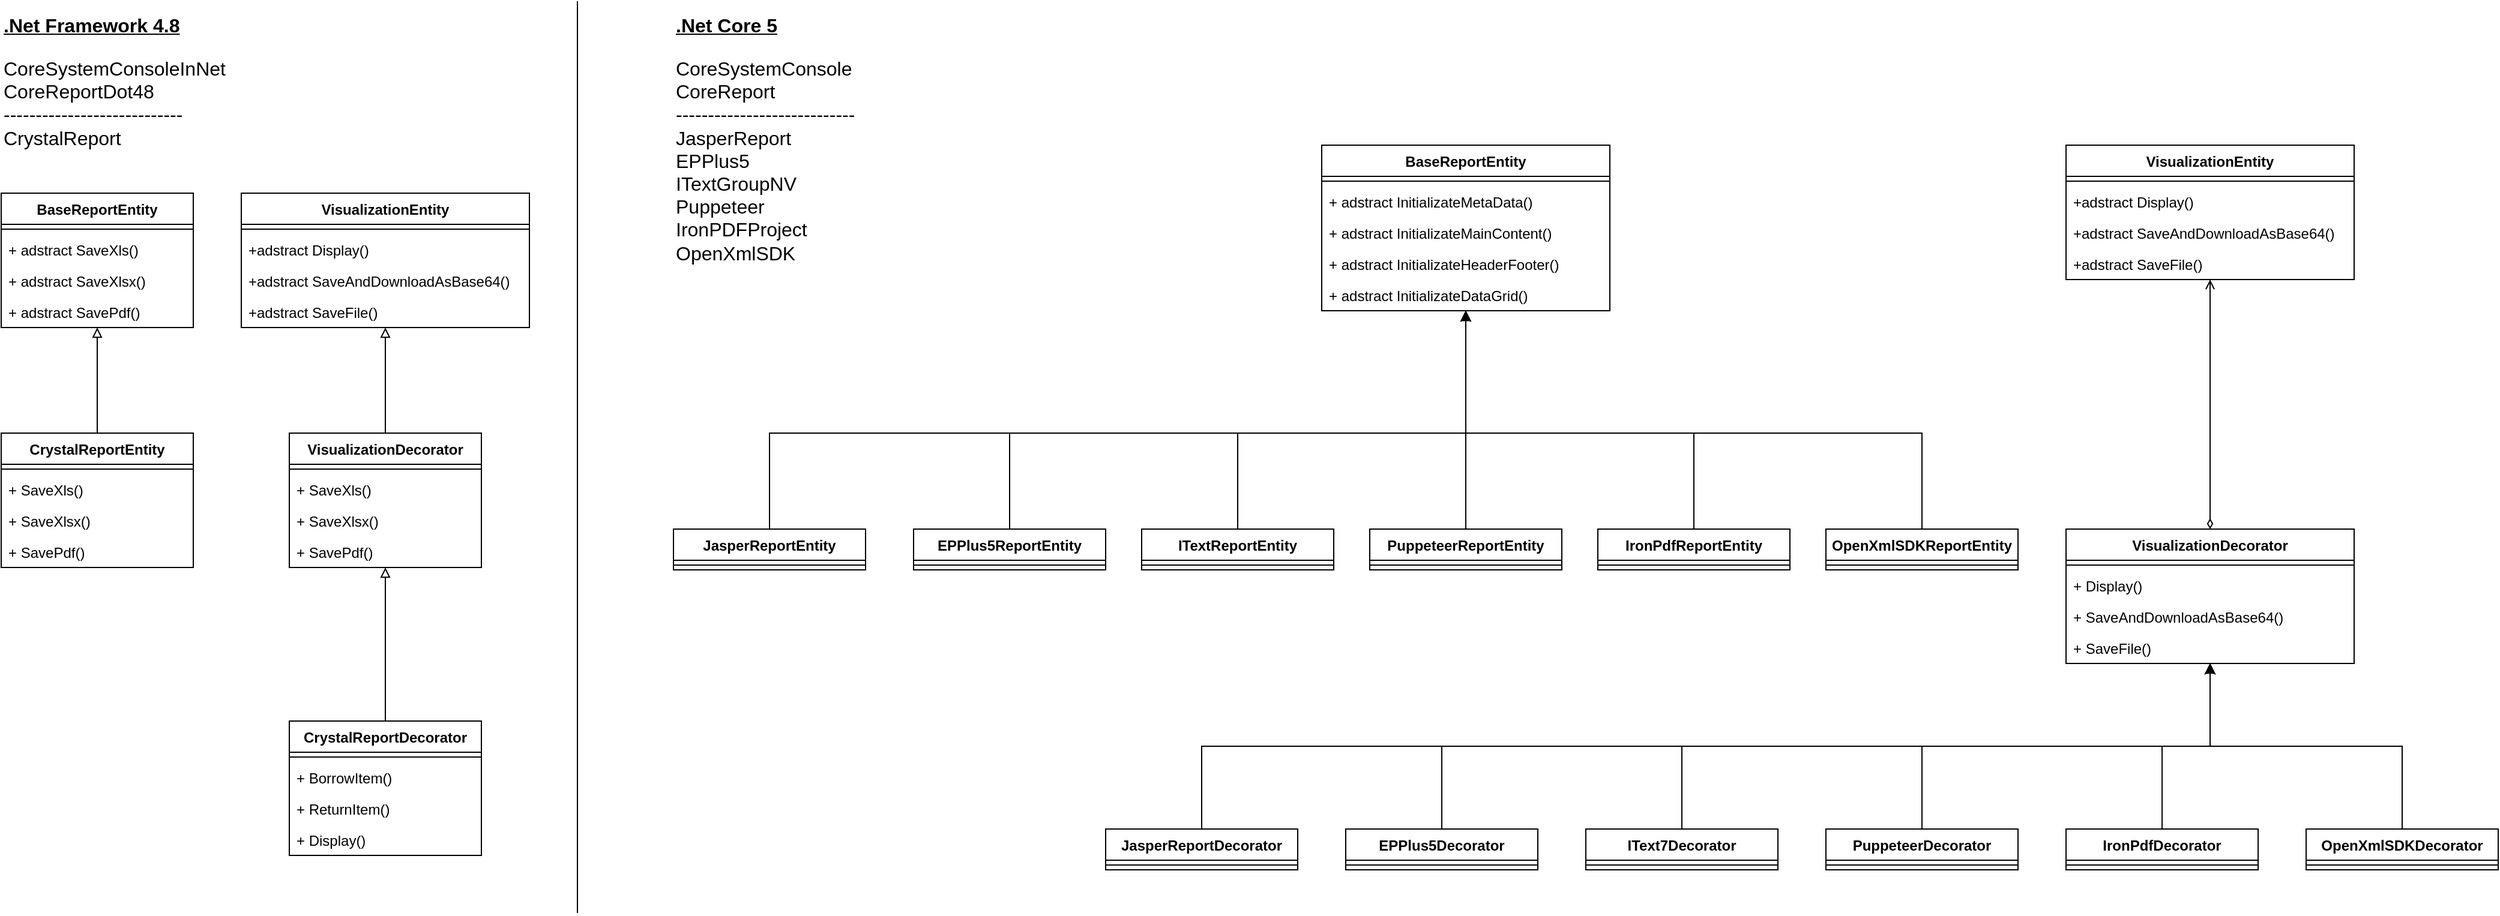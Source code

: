 <mxfile version="20.3.0" type="device"><diagram id="uCI0m5xqCiiVtw7OFyZH" name="Page-1"><mxGraphModel dx="1422" dy="857" grid="1" gridSize="10" guides="1" tooltips="1" connect="1" arrows="1" fold="1" page="1" pageScale="1" pageWidth="1169" pageHeight="827" math="0" shadow="0"><root><mxCell id="0"/><mxCell id="1" parent="0"/><mxCell id="KPfPwe3VB6EbUim7hPxt-77" value="BaseReportEntity" style="swimlane;fontStyle=1;align=center;verticalAlign=top;childLayout=stackLayout;horizontal=1;startSize=26;horizontalStack=0;resizeParent=1;resizeParentMax=0;resizeLast=0;collapsible=1;marginBottom=0;" parent="1" vertex="1"><mxGeometry x="80" y="200" width="160" height="112" as="geometry"/></mxCell><mxCell id="KPfPwe3VB6EbUim7hPxt-78" value="" style="line;strokeWidth=1;fillColor=none;align=left;verticalAlign=middle;spacingTop=-1;spacingLeft=3;spacingRight=3;rotatable=0;labelPosition=right;points=[];portConstraint=eastwest;" parent="KPfPwe3VB6EbUim7hPxt-77" vertex="1"><mxGeometry y="26" width="160" height="8" as="geometry"/></mxCell><mxCell id="KPfPwe3VB6EbUim7hPxt-103" value="+ adstract SaveXls()" style="text;strokeColor=none;fillColor=none;align=left;verticalAlign=top;spacingLeft=4;spacingRight=4;overflow=hidden;rotatable=0;points=[[0,0.5],[1,0.5]];portConstraint=eastwest;" parent="KPfPwe3VB6EbUim7hPxt-77" vertex="1"><mxGeometry y="34" width="160" height="26" as="geometry"/></mxCell><mxCell id="KPfPwe3VB6EbUim7hPxt-79" value="+ adstract SaveXlsx()" style="text;strokeColor=none;fillColor=none;align=left;verticalAlign=top;spacingLeft=4;spacingRight=4;overflow=hidden;rotatable=0;points=[[0,0.5],[1,0.5]];portConstraint=eastwest;" parent="KPfPwe3VB6EbUim7hPxt-77" vertex="1"><mxGeometry y="60" width="160" height="26" as="geometry"/></mxCell><mxCell id="KPfPwe3VB6EbUim7hPxt-102" value="+ adstract SavePdf()" style="text;strokeColor=none;fillColor=none;align=left;verticalAlign=top;spacingLeft=4;spacingRight=4;overflow=hidden;rotatable=0;points=[[0,0.5],[1,0.5]];portConstraint=eastwest;" parent="KPfPwe3VB6EbUim7hPxt-77" vertex="1"><mxGeometry y="86" width="160" height="26" as="geometry"/></mxCell><mxCell id="KPfPwe3VB6EbUim7hPxt-81" style="edgeStyle=orthogonalEdgeStyle;rounded=0;orthogonalLoop=1;jettySize=auto;html=1;startArrow=none;startFill=0;endArrow=block;endFill=0;exitX=0.5;exitY=0;exitDx=0;exitDy=0;" parent="1" source="KPfPwe3VB6EbUim7hPxt-82" target="-oGnkw3z9SE6EhbBDdGn-91" edge="1"><mxGeometry relative="1" as="geometry"/></mxCell><mxCell id="KPfPwe3VB6EbUim7hPxt-82" value="VisualizationDecorator" style="swimlane;fontStyle=1;align=center;verticalAlign=top;childLayout=stackLayout;horizontal=1;startSize=26;horizontalStack=0;resizeParent=1;resizeParentMax=0;resizeLast=0;collapsible=1;marginBottom=0;" parent="1" vertex="1"><mxGeometry x="320" y="400" width="160" height="112" as="geometry"/></mxCell><mxCell id="KPfPwe3VB6EbUim7hPxt-83" value="" style="line;strokeWidth=1;fillColor=none;align=left;verticalAlign=middle;spacingTop=-1;spacingLeft=3;spacingRight=3;rotatable=0;labelPosition=right;points=[];portConstraint=eastwest;" parent="KPfPwe3VB6EbUim7hPxt-82" vertex="1"><mxGeometry y="26" width="160" height="8" as="geometry"/></mxCell><mxCell id="KPfPwe3VB6EbUim7hPxt-114" value="+ SaveXls()" style="text;strokeColor=none;fillColor=none;align=left;verticalAlign=top;spacingLeft=4;spacingRight=4;overflow=hidden;rotatable=0;points=[[0,0.5],[1,0.5]];portConstraint=eastwest;" parent="KPfPwe3VB6EbUim7hPxt-82" vertex="1"><mxGeometry y="34" width="160" height="26" as="geometry"/></mxCell><mxCell id="KPfPwe3VB6EbUim7hPxt-115" value="+ SaveXlsx()" style="text;strokeColor=none;fillColor=none;align=left;verticalAlign=top;spacingLeft=4;spacingRight=4;overflow=hidden;rotatable=0;points=[[0,0.5],[1,0.5]];portConstraint=eastwest;" parent="KPfPwe3VB6EbUim7hPxt-82" vertex="1"><mxGeometry y="60" width="160" height="26" as="geometry"/></mxCell><mxCell id="KPfPwe3VB6EbUim7hPxt-116" value="+ SavePdf()" style="text;strokeColor=none;fillColor=none;align=left;verticalAlign=top;spacingLeft=4;spacingRight=4;overflow=hidden;rotatable=0;points=[[0,0.5],[1,0.5]];portConstraint=eastwest;" parent="KPfPwe3VB6EbUim7hPxt-82" vertex="1"><mxGeometry y="86" width="160" height="26" as="geometry"/></mxCell><mxCell id="KPfPwe3VB6EbUim7hPxt-89" style="edgeStyle=orthogonalEdgeStyle;rounded=0;orthogonalLoop=1;jettySize=auto;html=1;startArrow=none;startFill=0;endArrow=block;endFill=0;exitX=0.5;exitY=0;exitDx=0;exitDy=0;" parent="1" source="KPfPwe3VB6EbUim7hPxt-90" target="KPfPwe3VB6EbUim7hPxt-82" edge="1"><mxGeometry relative="1" as="geometry"/></mxCell><mxCell id="KPfPwe3VB6EbUim7hPxt-90" value="CrystalReportDecorator" style="swimlane;fontStyle=1;align=center;verticalAlign=top;childLayout=stackLayout;horizontal=1;startSize=26;horizontalStack=0;resizeParent=1;resizeParentMax=0;resizeLast=0;collapsible=1;marginBottom=0;" parent="1" vertex="1"><mxGeometry x="320" y="640" width="160" height="112" as="geometry"/></mxCell><mxCell id="KPfPwe3VB6EbUim7hPxt-91" value="" style="line;strokeWidth=1;fillColor=none;align=left;verticalAlign=middle;spacingTop=-1;spacingLeft=3;spacingRight=3;rotatable=0;labelPosition=right;points=[];portConstraint=eastwest;" parent="KPfPwe3VB6EbUim7hPxt-90" vertex="1"><mxGeometry y="26" width="160" height="8" as="geometry"/></mxCell><mxCell id="KPfPwe3VB6EbUim7hPxt-92" value="+ BorrowItem()" style="text;strokeColor=none;fillColor=none;align=left;verticalAlign=top;spacingLeft=4;spacingRight=4;overflow=hidden;rotatable=0;points=[[0,0.5],[1,0.5]];portConstraint=eastwest;" parent="KPfPwe3VB6EbUim7hPxt-90" vertex="1"><mxGeometry y="34" width="160" height="26" as="geometry"/></mxCell><mxCell id="KPfPwe3VB6EbUim7hPxt-93" value="+ ReturnItem()" style="text;strokeColor=none;fillColor=none;align=left;verticalAlign=top;spacingLeft=4;spacingRight=4;overflow=hidden;rotatable=0;points=[[0,0.5],[1,0.5]];portConstraint=eastwest;" parent="KPfPwe3VB6EbUim7hPxt-90" vertex="1"><mxGeometry y="60" width="160" height="26" as="geometry"/></mxCell><mxCell id="KPfPwe3VB6EbUim7hPxt-94" value="+ Display()" style="text;strokeColor=none;fillColor=none;align=left;verticalAlign=top;spacingLeft=4;spacingRight=4;overflow=hidden;rotatable=0;points=[[0,0.5],[1,0.5]];portConstraint=eastwest;" parent="KPfPwe3VB6EbUim7hPxt-90" vertex="1"><mxGeometry y="86" width="160" height="26" as="geometry"/></mxCell><mxCell id="KPfPwe3VB6EbUim7hPxt-95" value="CrystalReportEntity" style="swimlane;fontStyle=1;align=center;verticalAlign=top;childLayout=stackLayout;horizontal=1;startSize=26;horizontalStack=0;resizeParent=1;resizeParentMax=0;resizeLast=0;collapsible=1;marginBottom=0;" parent="1" vertex="1"><mxGeometry x="80" y="400" width="160" height="112" as="geometry"/></mxCell><mxCell id="KPfPwe3VB6EbUim7hPxt-96" value="" style="line;strokeWidth=1;fillColor=none;align=left;verticalAlign=middle;spacingTop=-1;spacingLeft=3;spacingRight=3;rotatable=0;labelPosition=right;points=[];portConstraint=eastwest;" parent="KPfPwe3VB6EbUim7hPxt-95" vertex="1"><mxGeometry y="26" width="160" height="8" as="geometry"/></mxCell><mxCell id="KPfPwe3VB6EbUim7hPxt-97" value="+ SaveXls()" style="text;strokeColor=none;fillColor=none;align=left;verticalAlign=top;spacingLeft=4;spacingRight=4;overflow=hidden;rotatable=0;points=[[0,0.5],[1,0.5]];portConstraint=eastwest;" parent="KPfPwe3VB6EbUim7hPxt-95" vertex="1"><mxGeometry y="34" width="160" height="26" as="geometry"/></mxCell><mxCell id="KPfPwe3VB6EbUim7hPxt-104" value="+ SaveXlsx()" style="text;strokeColor=none;fillColor=none;align=left;verticalAlign=top;spacingLeft=4;spacingRight=4;overflow=hidden;rotatable=0;points=[[0,0.5],[1,0.5]];portConstraint=eastwest;" parent="KPfPwe3VB6EbUim7hPxt-95" vertex="1"><mxGeometry y="60" width="160" height="26" as="geometry"/></mxCell><mxCell id="KPfPwe3VB6EbUim7hPxt-105" value="+ SavePdf()" style="text;strokeColor=none;fillColor=none;align=left;verticalAlign=top;spacingLeft=4;spacingRight=4;overflow=hidden;rotatable=0;points=[[0,0.5],[1,0.5]];portConstraint=eastwest;" parent="KPfPwe3VB6EbUim7hPxt-95" vertex="1"><mxGeometry y="86" width="160" height="26" as="geometry"/></mxCell><mxCell id="KPfPwe3VB6EbUim7hPxt-98" style="edgeStyle=orthogonalEdgeStyle;rounded=0;orthogonalLoop=1;jettySize=auto;html=1;exitX=0.5;exitY=0;exitDx=0;exitDy=0;startArrow=none;startFill=0;endArrow=block;endFill=0;" parent="1" source="KPfPwe3VB6EbUim7hPxt-95" target="KPfPwe3VB6EbUim7hPxt-77" edge="1"><mxGeometry relative="1" as="geometry"><mxPoint x="400" y="410" as="sourcePoint"/><mxPoint x="480" y="330" as="targetPoint"/></mxGeometry></mxCell><mxCell id="-oGnkw3z9SE6EhbBDdGn-3" value="BaseReportEntity" style="swimlane;fontStyle=1;align=center;verticalAlign=top;childLayout=stackLayout;horizontal=1;startSize=26;horizontalStack=0;resizeParent=1;resizeParentMax=0;resizeLast=0;collapsible=1;marginBottom=0;" parent="1" vertex="1"><mxGeometry x="1180" y="160" width="240" height="138" as="geometry"/></mxCell><mxCell id="-oGnkw3z9SE6EhbBDdGn-4" value="" style="line;strokeWidth=1;fillColor=none;align=left;verticalAlign=middle;spacingTop=-1;spacingLeft=3;spacingRight=3;rotatable=0;labelPosition=right;points=[];portConstraint=eastwest;" parent="-oGnkw3z9SE6EhbBDdGn-3" vertex="1"><mxGeometry y="26" width="240" height="8" as="geometry"/></mxCell><mxCell id="-oGnkw3z9SE6EhbBDdGn-5" value="+ adstract InitializateMetaData()" style="text;strokeColor=none;fillColor=none;align=left;verticalAlign=top;spacingLeft=4;spacingRight=4;overflow=hidden;rotatable=0;points=[[0,0.5],[1,0.5]];portConstraint=eastwest;" parent="-oGnkw3z9SE6EhbBDdGn-3" vertex="1"><mxGeometry y="34" width="240" height="26" as="geometry"/></mxCell><mxCell id="-oGnkw3z9SE6EhbBDdGn-6" value="+ adstract InitializateMainContent()" style="text;strokeColor=none;fillColor=none;align=left;verticalAlign=top;spacingLeft=4;spacingRight=4;overflow=hidden;rotatable=0;points=[[0,0.5],[1,0.5]];portConstraint=eastwest;" parent="-oGnkw3z9SE6EhbBDdGn-3" vertex="1"><mxGeometry y="60" width="240" height="26" as="geometry"/></mxCell><mxCell id="-oGnkw3z9SE6EhbBDdGn-7" value="+ adstract InitializateHeaderFooter()" style="text;strokeColor=none;fillColor=none;align=left;verticalAlign=top;spacingLeft=4;spacingRight=4;overflow=hidden;rotatable=0;points=[[0,0.5],[1,0.5]];portConstraint=eastwest;" parent="-oGnkw3z9SE6EhbBDdGn-3" vertex="1"><mxGeometry y="86" width="240" height="26" as="geometry"/></mxCell><mxCell id="-oGnkw3z9SE6EhbBDdGn-51" value="+ adstract InitializateDataGrid()" style="text;strokeColor=none;fillColor=none;align=left;verticalAlign=top;spacingLeft=4;spacingRight=4;overflow=hidden;rotatable=0;points=[[0,0.5],[1,0.5]];portConstraint=eastwest;" parent="-oGnkw3z9SE6EhbBDdGn-3" vertex="1"><mxGeometry y="112" width="240" height="26" as="geometry"/></mxCell><mxCell id="-oGnkw3z9SE6EhbBDdGn-8" style="edgeStyle=orthogonalEdgeStyle;rounded=0;orthogonalLoop=1;jettySize=auto;html=1;exitX=0.5;exitY=0;exitDx=0;exitDy=0;endArrow=open;endFill=0;startArrow=diamondThin;startFill=0;" parent="1" source="-oGnkw3z9SE6EhbBDdGn-10" target="-oGnkw3z9SE6EhbBDdGn-86" edge="1"><mxGeometry relative="1" as="geometry"/></mxCell><mxCell id="-oGnkw3z9SE6EhbBDdGn-10" value="VisualizationDecorator" style="swimlane;fontStyle=1;align=center;verticalAlign=top;childLayout=stackLayout;horizontal=1;startSize=26;horizontalStack=0;resizeParent=1;resizeParentMax=0;resizeLast=0;collapsible=1;marginBottom=0;" parent="1" vertex="1"><mxGeometry x="1800" y="480" width="240" height="112" as="geometry"/></mxCell><mxCell id="-oGnkw3z9SE6EhbBDdGn-11" value="" style="line;strokeWidth=1;fillColor=none;align=left;verticalAlign=middle;spacingTop=-1;spacingLeft=3;spacingRight=3;rotatable=0;labelPosition=right;points=[];portConstraint=eastwest;" parent="-oGnkw3z9SE6EhbBDdGn-10" vertex="1"><mxGeometry y="26" width="240" height="8" as="geometry"/></mxCell><mxCell id="-oGnkw3z9SE6EhbBDdGn-12" value="+ Display()" style="text;strokeColor=none;fillColor=none;align=left;verticalAlign=top;spacingLeft=4;spacingRight=4;overflow=hidden;rotatable=0;points=[[0,0.5],[1,0.5]];portConstraint=eastwest;" parent="-oGnkw3z9SE6EhbBDdGn-10" vertex="1"><mxGeometry y="34" width="240" height="26" as="geometry"/></mxCell><mxCell id="-oGnkw3z9SE6EhbBDdGn-13" value="+ SaveAndDownloadAsBase64()" style="text;strokeColor=none;fillColor=none;align=left;verticalAlign=top;spacingLeft=4;spacingRight=4;overflow=hidden;rotatable=0;points=[[0,0.5],[1,0.5]];portConstraint=eastwest;" parent="-oGnkw3z9SE6EhbBDdGn-10" vertex="1"><mxGeometry y="60" width="240" height="26" as="geometry"/></mxCell><mxCell id="-oGnkw3z9SE6EhbBDdGn-14" value="+ SaveFile()" style="text;strokeColor=none;fillColor=none;align=left;verticalAlign=top;spacingLeft=4;spacingRight=4;overflow=hidden;rotatable=0;points=[[0,0.5],[1,0.5]];portConstraint=eastwest;" parent="-oGnkw3z9SE6EhbBDdGn-10" vertex="1"><mxGeometry y="86" width="240" height="26" as="geometry"/></mxCell><mxCell id="-oGnkw3z9SE6EhbBDdGn-15" style="edgeStyle=orthogonalEdgeStyle;rounded=0;orthogonalLoop=1;jettySize=auto;html=1;exitX=0.5;exitY=0;exitDx=0;exitDy=0;startArrow=none;startFill=0;endArrow=block;endFill=0;" parent="1" source="-oGnkw3z9SE6EhbBDdGn-16" target="-oGnkw3z9SE6EhbBDdGn-3" edge="1"><mxGeometry relative="1" as="geometry"><Array as="points"><mxPoint x="920" y="400"/><mxPoint x="1300" y="400"/></Array></mxGeometry></mxCell><mxCell id="-oGnkw3z9SE6EhbBDdGn-16" value="EPPlus5ReportEntity" style="swimlane;fontStyle=1;align=center;verticalAlign=top;childLayout=stackLayout;horizontal=1;startSize=26;horizontalStack=0;resizeParent=1;resizeParentMax=0;resizeLast=0;collapsible=1;marginBottom=0;" parent="1" vertex="1"><mxGeometry x="840" y="480" width="160" height="34" as="geometry"/></mxCell><mxCell id="-oGnkw3z9SE6EhbBDdGn-17" value="" style="line;strokeWidth=1;fillColor=none;align=left;verticalAlign=middle;spacingTop=-1;spacingLeft=3;spacingRight=3;rotatable=0;labelPosition=right;points=[];portConstraint=eastwest;" parent="-oGnkw3z9SE6EhbBDdGn-16" vertex="1"><mxGeometry y="26" width="160" height="8" as="geometry"/></mxCell><mxCell id="-oGnkw3z9SE6EhbBDdGn-21" style="edgeStyle=orthogonalEdgeStyle;rounded=0;orthogonalLoop=1;jettySize=auto;html=1;startArrow=none;startFill=0;endArrow=block;endFill=0;exitX=0.5;exitY=0;exitDx=0;exitDy=0;" parent="1" source="-oGnkw3z9SE6EhbBDdGn-22" target="-oGnkw3z9SE6EhbBDdGn-10" edge="1"><mxGeometry relative="1" as="geometry"/></mxCell><mxCell id="-oGnkw3z9SE6EhbBDdGn-22" value="JasperReportDecorator" style="swimlane;fontStyle=1;align=center;verticalAlign=top;childLayout=stackLayout;horizontal=1;startSize=26;horizontalStack=0;resizeParent=1;resizeParentMax=0;resizeLast=0;collapsible=1;marginBottom=0;" parent="1" vertex="1"><mxGeometry x="1000" y="730" width="160" height="34" as="geometry"/></mxCell><mxCell id="-oGnkw3z9SE6EhbBDdGn-23" value="" style="line;strokeWidth=1;fillColor=none;align=left;verticalAlign=middle;spacingTop=-1;spacingLeft=3;spacingRight=3;rotatable=0;labelPosition=right;points=[];portConstraint=eastwest;" parent="-oGnkw3z9SE6EhbBDdGn-22" vertex="1"><mxGeometry y="26" width="160" height="8" as="geometry"/></mxCell><mxCell id="-oGnkw3z9SE6EhbBDdGn-27" value="JasperReportEntity" style="swimlane;fontStyle=1;align=center;verticalAlign=top;childLayout=stackLayout;horizontal=1;startSize=26;horizontalStack=0;resizeParent=1;resizeParentMax=0;resizeLast=0;collapsible=1;marginBottom=0;" parent="1" vertex="1"><mxGeometry x="640" y="480" width="160" height="34" as="geometry"/></mxCell><mxCell id="-oGnkw3z9SE6EhbBDdGn-28" value="" style="line;strokeWidth=1;fillColor=none;align=left;verticalAlign=middle;spacingTop=-1;spacingLeft=3;spacingRight=3;rotatable=0;labelPosition=right;points=[];portConstraint=eastwest;" parent="-oGnkw3z9SE6EhbBDdGn-27" vertex="1"><mxGeometry y="26" width="160" height="8" as="geometry"/></mxCell><mxCell id="-oGnkw3z9SE6EhbBDdGn-32" style="edgeStyle=orthogonalEdgeStyle;rounded=0;orthogonalLoop=1;jettySize=auto;html=1;exitX=0.5;exitY=0;exitDx=0;exitDy=0;startArrow=none;startFill=0;endArrow=block;endFill=0;" parent="1" source="-oGnkw3z9SE6EhbBDdGn-27" target="-oGnkw3z9SE6EhbBDdGn-3" edge="1"><mxGeometry relative="1" as="geometry"><mxPoint x="960" y="470" as="sourcePoint"/><mxPoint x="1040" y="390" as="targetPoint"/><Array as="points"><mxPoint x="720" y="400"/><mxPoint x="1300" y="400"/></Array></mxGeometry></mxCell><mxCell id="-oGnkw3z9SE6EhbBDdGn-61" style="edgeStyle=orthogonalEdgeStyle;rounded=0;orthogonalLoop=1;jettySize=auto;html=1;" parent="1" source="-oGnkw3z9SE6EhbBDdGn-33" target="-oGnkw3z9SE6EhbBDdGn-3" edge="1"><mxGeometry relative="1" as="geometry"><Array as="points"><mxPoint x="1110" y="400"/><mxPoint x="1300" y="400"/></Array></mxGeometry></mxCell><mxCell id="-oGnkw3z9SE6EhbBDdGn-33" value="ITextReportEntity" style="swimlane;fontStyle=1;align=center;verticalAlign=top;childLayout=stackLayout;horizontal=1;startSize=26;horizontalStack=0;resizeParent=1;resizeParentMax=0;resizeLast=0;collapsible=1;marginBottom=0;" parent="1" vertex="1"><mxGeometry x="1030" y="480" width="160" height="34" as="geometry"/></mxCell><mxCell id="-oGnkw3z9SE6EhbBDdGn-34" value="" style="line;strokeWidth=1;fillColor=none;align=left;verticalAlign=middle;spacingTop=-1;spacingLeft=3;spacingRight=3;rotatable=0;labelPosition=right;points=[];portConstraint=eastwest;" parent="-oGnkw3z9SE6EhbBDdGn-33" vertex="1"><mxGeometry y="26" width="160" height="8" as="geometry"/></mxCell><mxCell id="-oGnkw3z9SE6EhbBDdGn-38" style="edgeStyle=orthogonalEdgeStyle;rounded=0;orthogonalLoop=1;jettySize=auto;html=1;exitX=0.5;exitY=0;exitDx=0;exitDy=0;" parent="1" source="-oGnkw3z9SE6EhbBDdGn-39" target="-oGnkw3z9SE6EhbBDdGn-10" edge="1"><mxGeometry relative="1" as="geometry"/></mxCell><mxCell id="-oGnkw3z9SE6EhbBDdGn-39" value="EPPlus5Decorator" style="swimlane;fontStyle=1;align=center;verticalAlign=top;childLayout=stackLayout;horizontal=1;startSize=26;horizontalStack=0;resizeParent=1;resizeParentMax=0;resizeLast=0;collapsible=1;marginBottom=0;" parent="1" vertex="1"><mxGeometry x="1200" y="730" width="160" height="34" as="geometry"/></mxCell><mxCell id="-oGnkw3z9SE6EhbBDdGn-40" value="" style="line;strokeWidth=1;fillColor=none;align=left;verticalAlign=middle;spacingTop=-1;spacingLeft=3;spacingRight=3;rotatable=0;labelPosition=right;points=[];portConstraint=eastwest;" parent="-oGnkw3z9SE6EhbBDdGn-39" vertex="1"><mxGeometry y="26" width="160" height="8" as="geometry"/></mxCell><mxCell id="-oGnkw3z9SE6EhbBDdGn-76" style="edgeStyle=orthogonalEdgeStyle;rounded=0;orthogonalLoop=1;jettySize=auto;html=1;exitX=0.5;exitY=0;exitDx=0;exitDy=0;" parent="1" source="-oGnkw3z9SE6EhbBDdGn-45" target="-oGnkw3z9SE6EhbBDdGn-10" edge="1"><mxGeometry relative="1" as="geometry"/></mxCell><mxCell id="-oGnkw3z9SE6EhbBDdGn-45" value="IText7Decorator" style="swimlane;fontStyle=1;align=center;verticalAlign=top;childLayout=stackLayout;horizontal=1;startSize=26;horizontalStack=0;resizeParent=1;resizeParentMax=0;resizeLast=0;collapsible=1;marginBottom=0;" parent="1" vertex="1"><mxGeometry x="1400" y="730" width="160" height="34" as="geometry"/></mxCell><mxCell id="-oGnkw3z9SE6EhbBDdGn-46" value="" style="line;strokeWidth=1;fillColor=none;align=left;verticalAlign=middle;spacingTop=-1;spacingLeft=3;spacingRight=3;rotatable=0;labelPosition=right;points=[];portConstraint=eastwest;" parent="-oGnkw3z9SE6EhbBDdGn-45" vertex="1"><mxGeometry y="26" width="160" height="8" as="geometry"/></mxCell><mxCell id="-oGnkw3z9SE6EhbBDdGn-50" value="" style="endArrow=none;html=1;rounded=0;" parent="1" edge="1"><mxGeometry width="50" height="50" relative="1" as="geometry"><mxPoint x="560" y="800" as="sourcePoint"/><mxPoint x="560" y="40" as="targetPoint"/></mxGeometry></mxCell><mxCell id="-oGnkw3z9SE6EhbBDdGn-62" style="edgeStyle=orthogonalEdgeStyle;rounded=0;orthogonalLoop=1;jettySize=auto;html=1;" parent="1" source="-oGnkw3z9SE6EhbBDdGn-52" target="-oGnkw3z9SE6EhbBDdGn-3" edge="1"><mxGeometry relative="1" as="geometry"/></mxCell><mxCell id="-oGnkw3z9SE6EhbBDdGn-52" value="PuppeteerReportEntity" style="swimlane;fontStyle=1;align=center;verticalAlign=top;childLayout=stackLayout;horizontal=1;startSize=26;horizontalStack=0;resizeParent=1;resizeParentMax=0;resizeLast=0;collapsible=1;marginBottom=0;" parent="1" vertex="1"><mxGeometry x="1220" y="480" width="160" height="34" as="geometry"/></mxCell><mxCell id="-oGnkw3z9SE6EhbBDdGn-53" value="" style="line;strokeWidth=1;fillColor=none;align=left;verticalAlign=middle;spacingTop=-1;spacingLeft=3;spacingRight=3;rotatable=0;labelPosition=right;points=[];portConstraint=eastwest;" parent="-oGnkw3z9SE6EhbBDdGn-52" vertex="1"><mxGeometry y="26" width="160" height="8" as="geometry"/></mxCell><mxCell id="-oGnkw3z9SE6EhbBDdGn-63" style="edgeStyle=orthogonalEdgeStyle;rounded=0;orthogonalLoop=1;jettySize=auto;html=1;" parent="1" source="-oGnkw3z9SE6EhbBDdGn-57" target="-oGnkw3z9SE6EhbBDdGn-3" edge="1"><mxGeometry relative="1" as="geometry"><Array as="points"><mxPoint x="1490" y="400"/><mxPoint x="1300" y="400"/></Array></mxGeometry></mxCell><mxCell id="-oGnkw3z9SE6EhbBDdGn-57" value="IronPdfReportEntity" style="swimlane;fontStyle=1;align=center;verticalAlign=top;childLayout=stackLayout;horizontal=1;startSize=26;horizontalStack=0;resizeParent=1;resizeParentMax=0;resizeLast=0;collapsible=1;marginBottom=0;" parent="1" vertex="1"><mxGeometry x="1410" y="480" width="160" height="34" as="geometry"/></mxCell><mxCell id="-oGnkw3z9SE6EhbBDdGn-58" value="" style="line;strokeWidth=1;fillColor=none;align=left;verticalAlign=middle;spacingTop=-1;spacingLeft=3;spacingRight=3;rotatable=0;labelPosition=right;points=[];portConstraint=eastwest;" parent="-oGnkw3z9SE6EhbBDdGn-57" vertex="1"><mxGeometry y="26" width="160" height="8" as="geometry"/></mxCell><mxCell id="-oGnkw3z9SE6EhbBDdGn-65" style="edgeStyle=orthogonalEdgeStyle;rounded=0;orthogonalLoop=1;jettySize=auto;html=1;" parent="1" source="-oGnkw3z9SE6EhbBDdGn-59" target="-oGnkw3z9SE6EhbBDdGn-3" edge="1"><mxGeometry relative="1" as="geometry"><Array as="points"><mxPoint x="1680" y="400"/><mxPoint x="1300" y="400"/></Array></mxGeometry></mxCell><mxCell id="-oGnkw3z9SE6EhbBDdGn-59" value="OpenXmlSDKReportEntity" style="swimlane;fontStyle=1;align=center;verticalAlign=top;childLayout=stackLayout;horizontal=1;startSize=26;horizontalStack=0;resizeParent=1;resizeParentMax=0;resizeLast=0;collapsible=1;marginBottom=0;" parent="1" vertex="1"><mxGeometry x="1600" y="480" width="160" height="34" as="geometry"/></mxCell><mxCell id="-oGnkw3z9SE6EhbBDdGn-60" value="" style="line;strokeWidth=1;fillColor=none;align=left;verticalAlign=middle;spacingTop=-1;spacingLeft=3;spacingRight=3;rotatable=0;labelPosition=right;points=[];portConstraint=eastwest;" parent="-oGnkw3z9SE6EhbBDdGn-59" vertex="1"><mxGeometry y="26" width="160" height="8" as="geometry"/></mxCell><mxCell id="-oGnkw3z9SE6EhbBDdGn-77" style="edgeStyle=orthogonalEdgeStyle;rounded=0;orthogonalLoop=1;jettySize=auto;html=1;" parent="1" source="-oGnkw3z9SE6EhbBDdGn-66" target="-oGnkw3z9SE6EhbBDdGn-10" edge="1"><mxGeometry relative="1" as="geometry"/></mxCell><mxCell id="-oGnkw3z9SE6EhbBDdGn-84" style="edgeStyle=orthogonalEdgeStyle;rounded=0;orthogonalLoop=1;jettySize=auto;html=1;" parent="1" source="-oGnkw3z9SE6EhbBDdGn-66" target="-oGnkw3z9SE6EhbBDdGn-10" edge="1"><mxGeometry relative="1" as="geometry"/></mxCell><mxCell id="-oGnkw3z9SE6EhbBDdGn-66" value="IronPdfDecorator" style="swimlane;fontStyle=1;align=center;verticalAlign=top;childLayout=stackLayout;horizontal=1;startSize=26;horizontalStack=0;resizeParent=1;resizeParentMax=0;resizeLast=0;collapsible=1;marginBottom=0;" parent="1" vertex="1"><mxGeometry x="1800" y="730" width="160" height="34" as="geometry"/></mxCell><mxCell id="-oGnkw3z9SE6EhbBDdGn-67" value="" style="line;strokeWidth=1;fillColor=none;align=left;verticalAlign=middle;spacingTop=-1;spacingLeft=3;spacingRight=3;rotatable=0;labelPosition=right;points=[];portConstraint=eastwest;" parent="-oGnkw3z9SE6EhbBDdGn-66" vertex="1"><mxGeometry y="26" width="160" height="8" as="geometry"/></mxCell><mxCell id="-oGnkw3z9SE6EhbBDdGn-85" style="edgeStyle=orthogonalEdgeStyle;rounded=0;orthogonalLoop=1;jettySize=auto;html=1;exitX=0.5;exitY=0;exitDx=0;exitDy=0;" parent="1" source="-oGnkw3z9SE6EhbBDdGn-71" target="-oGnkw3z9SE6EhbBDdGn-10" edge="1"><mxGeometry relative="1" as="geometry"/></mxCell><mxCell id="-oGnkw3z9SE6EhbBDdGn-71" value="OpenXmlSDKDecorator" style="swimlane;fontStyle=1;align=center;verticalAlign=top;childLayout=stackLayout;horizontal=1;startSize=26;horizontalStack=0;resizeParent=1;resizeParentMax=0;resizeLast=0;collapsible=1;marginBottom=0;" parent="1" vertex="1"><mxGeometry x="2000" y="730" width="160" height="34" as="geometry"/></mxCell><mxCell id="-oGnkw3z9SE6EhbBDdGn-72" value="" style="line;strokeWidth=1;fillColor=none;align=left;verticalAlign=middle;spacingTop=-1;spacingLeft=3;spacingRight=3;rotatable=0;labelPosition=right;points=[];portConstraint=eastwest;" parent="-oGnkw3z9SE6EhbBDdGn-71" vertex="1"><mxGeometry y="26" width="160" height="8" as="geometry"/></mxCell><mxCell id="-oGnkw3z9SE6EhbBDdGn-83" style="edgeStyle=orthogonalEdgeStyle;rounded=0;orthogonalLoop=1;jettySize=auto;html=1;exitX=0.5;exitY=0;exitDx=0;exitDy=0;" parent="1" source="-oGnkw3z9SE6EhbBDdGn-78" target="-oGnkw3z9SE6EhbBDdGn-10" edge="1"><mxGeometry relative="1" as="geometry"/></mxCell><mxCell id="-oGnkw3z9SE6EhbBDdGn-78" value="PuppeteerDecorator" style="swimlane;fontStyle=1;align=center;verticalAlign=top;childLayout=stackLayout;horizontal=1;startSize=26;horizontalStack=0;resizeParent=1;resizeParentMax=0;resizeLast=0;collapsible=1;marginBottom=0;" parent="1" vertex="1"><mxGeometry x="1600" y="730" width="160" height="34" as="geometry"/></mxCell><mxCell id="-oGnkw3z9SE6EhbBDdGn-79" value="" style="line;strokeWidth=1;fillColor=none;align=left;verticalAlign=middle;spacingTop=-1;spacingLeft=3;spacingRight=3;rotatable=0;labelPosition=right;points=[];portConstraint=eastwest;" parent="-oGnkw3z9SE6EhbBDdGn-78" vertex="1"><mxGeometry y="26" width="160" height="8" as="geometry"/></mxCell><mxCell id="-oGnkw3z9SE6EhbBDdGn-86" value="VisualizationEntity" style="swimlane;fontStyle=1;align=center;verticalAlign=top;childLayout=stackLayout;horizontal=1;startSize=26;horizontalStack=0;resizeParent=1;resizeParentMax=0;resizeLast=0;collapsible=1;marginBottom=0;" parent="1" vertex="1"><mxGeometry x="1800" y="160" width="240" height="112" as="geometry"/></mxCell><mxCell id="-oGnkw3z9SE6EhbBDdGn-87" value="" style="line;strokeWidth=1;fillColor=none;align=left;verticalAlign=middle;spacingTop=-1;spacingLeft=3;spacingRight=3;rotatable=0;labelPosition=right;points=[];portConstraint=eastwest;" parent="-oGnkw3z9SE6EhbBDdGn-86" vertex="1"><mxGeometry y="26" width="240" height="8" as="geometry"/></mxCell><mxCell id="-oGnkw3z9SE6EhbBDdGn-88" value="+adstract Display()" style="text;strokeColor=none;fillColor=none;align=left;verticalAlign=top;spacingLeft=4;spacingRight=4;overflow=hidden;rotatable=0;points=[[0,0.5],[1,0.5]];portConstraint=eastwest;" parent="-oGnkw3z9SE6EhbBDdGn-86" vertex="1"><mxGeometry y="34" width="240" height="26" as="geometry"/></mxCell><mxCell id="-oGnkw3z9SE6EhbBDdGn-89" value="+adstract SaveAndDownloadAsBase64()" style="text;strokeColor=none;fillColor=none;align=left;verticalAlign=top;spacingLeft=4;spacingRight=4;overflow=hidden;rotatable=0;points=[[0,0.5],[1,0.5]];portConstraint=eastwest;" parent="-oGnkw3z9SE6EhbBDdGn-86" vertex="1"><mxGeometry y="60" width="240" height="26" as="geometry"/></mxCell><mxCell id="-oGnkw3z9SE6EhbBDdGn-90" value="+adstract SaveFile()" style="text;strokeColor=none;fillColor=none;align=left;verticalAlign=top;spacingLeft=4;spacingRight=4;overflow=hidden;rotatable=0;points=[[0,0.5],[1,0.5]];portConstraint=eastwest;" parent="-oGnkw3z9SE6EhbBDdGn-86" vertex="1"><mxGeometry y="86" width="240" height="26" as="geometry"/></mxCell><mxCell id="-oGnkw3z9SE6EhbBDdGn-91" value="VisualizationEntity" style="swimlane;fontStyle=1;align=center;verticalAlign=top;childLayout=stackLayout;horizontal=1;startSize=26;horizontalStack=0;resizeParent=1;resizeParentMax=0;resizeLast=0;collapsible=1;marginBottom=0;" parent="1" vertex="1"><mxGeometry x="280" y="200" width="240" height="112" as="geometry"/></mxCell><mxCell id="-oGnkw3z9SE6EhbBDdGn-92" value="" style="line;strokeWidth=1;fillColor=none;align=left;verticalAlign=middle;spacingTop=-1;spacingLeft=3;spacingRight=3;rotatable=0;labelPosition=right;points=[];portConstraint=eastwest;" parent="-oGnkw3z9SE6EhbBDdGn-91" vertex="1"><mxGeometry y="26" width="240" height="8" as="geometry"/></mxCell><mxCell id="-oGnkw3z9SE6EhbBDdGn-93" value="+adstract Display()" style="text;strokeColor=none;fillColor=none;align=left;verticalAlign=top;spacingLeft=4;spacingRight=4;overflow=hidden;rotatable=0;points=[[0,0.5],[1,0.5]];portConstraint=eastwest;" parent="-oGnkw3z9SE6EhbBDdGn-91" vertex="1"><mxGeometry y="34" width="240" height="26" as="geometry"/></mxCell><mxCell id="-oGnkw3z9SE6EhbBDdGn-94" value="+adstract SaveAndDownloadAsBase64()" style="text;strokeColor=none;fillColor=none;align=left;verticalAlign=top;spacingLeft=4;spacingRight=4;overflow=hidden;rotatable=0;points=[[0,0.5],[1,0.5]];portConstraint=eastwest;" parent="-oGnkw3z9SE6EhbBDdGn-91" vertex="1"><mxGeometry y="60" width="240" height="26" as="geometry"/></mxCell><mxCell id="-oGnkw3z9SE6EhbBDdGn-95" value="+adstract SaveFile()" style="text;strokeColor=none;fillColor=none;align=left;verticalAlign=top;spacingLeft=4;spacingRight=4;overflow=hidden;rotatable=0;points=[[0,0.5],[1,0.5]];portConstraint=eastwest;" parent="-oGnkw3z9SE6EhbBDdGn-91" vertex="1"><mxGeometry y="86" width="240" height="26" as="geometry"/></mxCell><mxCell id="FWya72LUC27x2kIf5ki9-1" value="&lt;font style=&quot;font-size: 16px;&quot;&gt;&lt;b&gt;&lt;u&gt;.Net Framework 4.8&lt;/u&gt;&lt;/b&gt;&lt;br&gt;&lt;/font&gt;" style="text;html=1;strokeColor=none;fillColor=none;align=left;verticalAlign=middle;whiteSpace=wrap;rounded=0;" vertex="1" parent="1"><mxGeometry x="80" y="40" width="280" height="40" as="geometry"/></mxCell><mxCell id="FWya72LUC27x2kIf5ki9-3" value="&lt;font style=&quot;font-size: 16px;&quot;&gt;CoreSystemConsoleInNet&lt;br&gt;CoreReportDot48&lt;br&gt;----------------------------&lt;br&gt;CrystalReport&lt;/font&gt;" style="text;html=1;strokeColor=none;fillColor=none;align=left;verticalAlign=top;whiteSpace=wrap;rounded=0;" vertex="1" parent="1"><mxGeometry x="80" y="80" width="280" height="80" as="geometry"/></mxCell><mxCell id="FWya72LUC27x2kIf5ki9-4" value="&lt;font style=&quot;font-size: 16px;&quot;&gt;&lt;b&gt;&lt;u&gt;.Net Core 5&lt;/u&gt;&lt;/b&gt;&lt;br&gt;&lt;/font&gt;" style="text;html=1;strokeColor=none;fillColor=none;align=left;verticalAlign=middle;whiteSpace=wrap;rounded=0;" vertex="1" parent="1"><mxGeometry x="640" y="40" width="280" height="40" as="geometry"/></mxCell><mxCell id="FWya72LUC27x2kIf5ki9-5" value="&lt;font style=&quot;font-size: 16px;&quot;&gt;CoreSystemConsole&lt;br&gt;CoreReport&lt;br&gt;----------------------------&lt;br&gt;JasperReport&lt;br&gt;EPPlus5&lt;br&gt;ITextGroupNV&lt;br&gt;Puppeteer&lt;br&gt;IronPDFProject&lt;br&gt;OpenXmlSDK&lt;br&gt;&lt;/font&gt;" style="text;html=1;strokeColor=none;fillColor=none;align=left;verticalAlign=top;whiteSpace=wrap;rounded=0;" vertex="1" parent="1"><mxGeometry x="640" y="80" width="280" height="200" as="geometry"/></mxCell></root></mxGraphModel></diagram></mxfile>